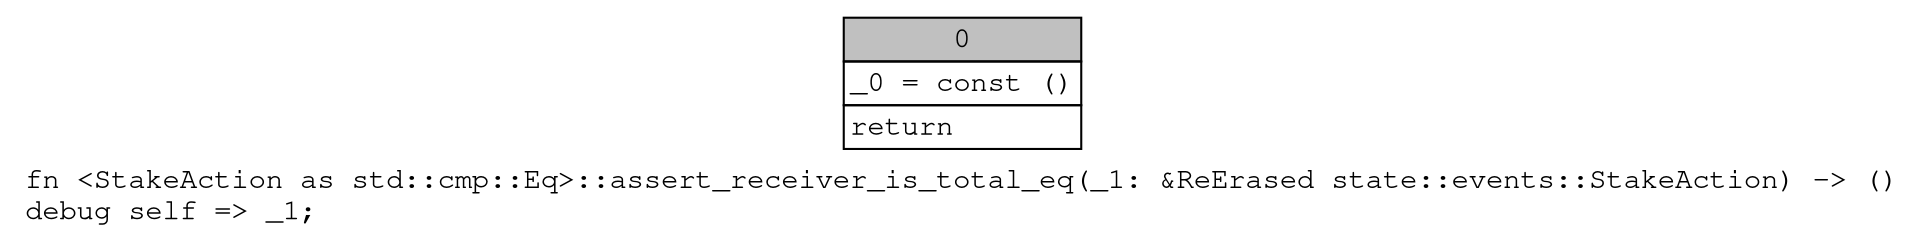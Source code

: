 digraph Mir_0_15982 {
    graph [fontname="Courier, monospace"];
    node [fontname="Courier, monospace"];
    edge [fontname="Courier, monospace"];
    label=<fn &lt;StakeAction as std::cmp::Eq&gt;::assert_receiver_is_total_eq(_1: &amp;ReErased state::events::StakeAction) -&gt; ()<br align="left"/>debug self =&gt; _1;<br align="left"/>>;
    bb0__0_15982 [shape="none", label=<<table border="0" cellborder="1" cellspacing="0"><tr><td bgcolor="gray" align="center" colspan="1">0</td></tr><tr><td align="left" balign="left">_0 = const ()<br/></td></tr><tr><td align="left">return</td></tr></table>>];
}
